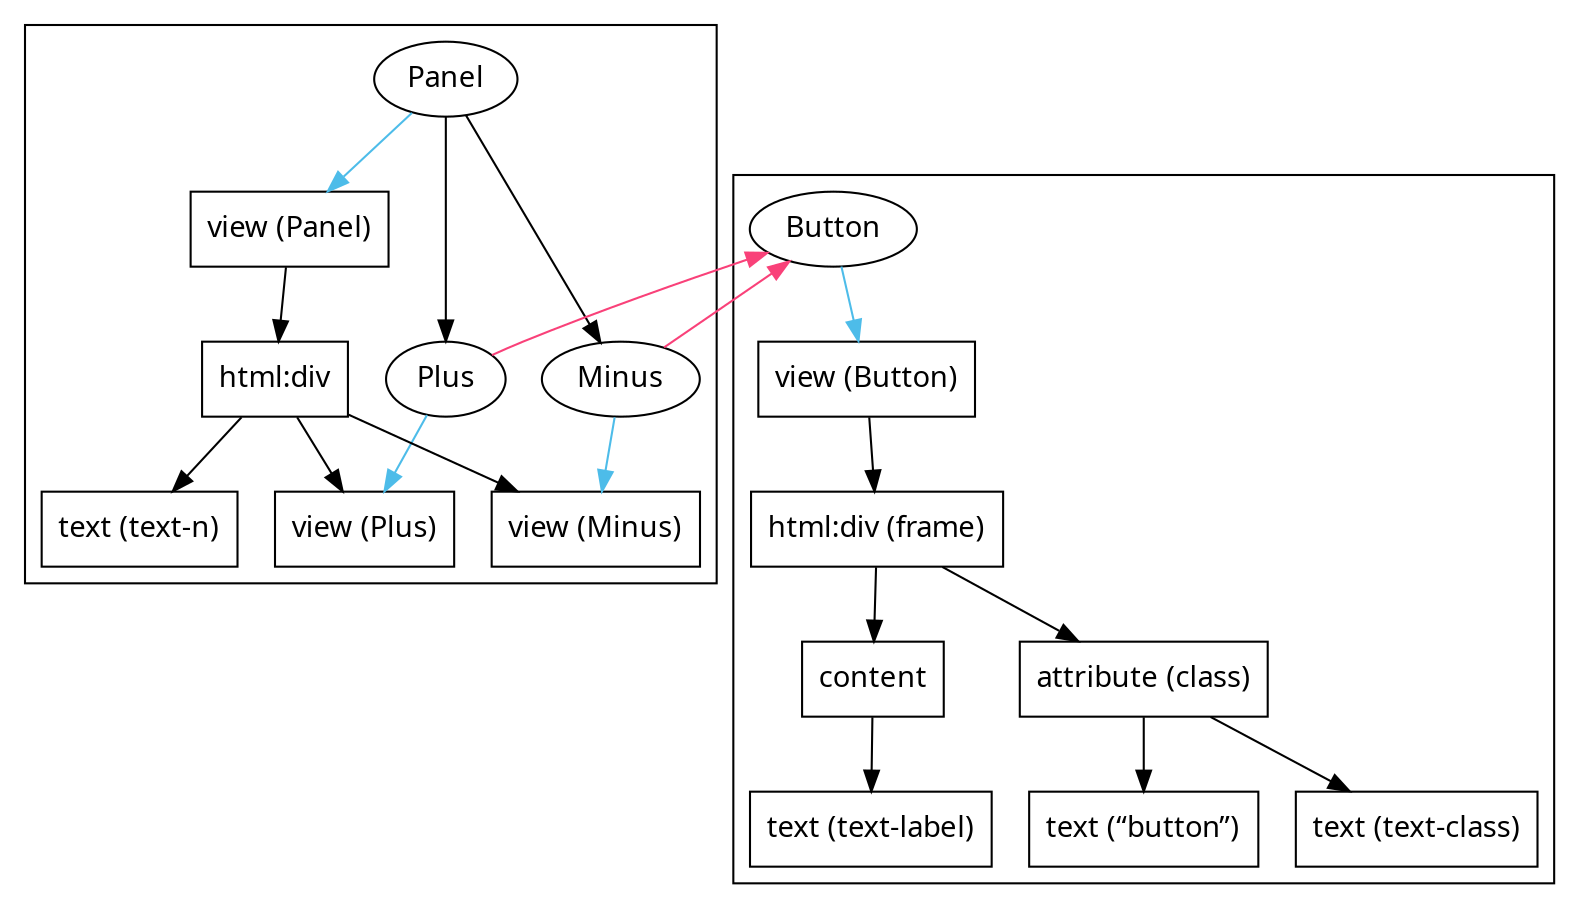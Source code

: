 digraph panel {
  node [fontname="Avenir Next"];
  edge [fontname="Avenir Next"];

  subgraph cluster_panel {
    Panel [ordering=out]
    Panel -> vpanel [color="#4dbce9"]
    Panel -> Plus
    Panel -> Minus

    subgraph { rank=same; Plus; Minus }

    div1 [label="html:div", shape=box]
    vpanel [label="view (Panel)", shape=box]
    vminus [label="view (Minus)", shape=box]
    vplus [label="view (Plus)", shape=box]

    textn [label="text (text-n)", shape=box]
    vpanel -> div1
    div1 -> textn
    div1 -> vminus
    div1 -> vplus

    Plus -> vplus [color="#4dbce9"]
    Minus -> vminus [color="#4dbce9"]
  }

  subgraph cluster_button {

    Button -> vbutton [color="#4dbce9"]
    vbutton [label="view (Button)", shape=box]
    frame [label="html:div (frame)", shape=box]
    content [shape=box]
    textlabel [label="text (text-label)", shape=box]
    vbutton -> frame
    frame -> content
    frame -> attr
    content -> textlabel

    attr [label="attribute (class)", shape=box]
    text_button [label="text (“button”)", shape=box]
    text_class [label="text (text-class)", shape=box]
    attr -> text_button
    attr -> text_class

    Button -> Minus [color="#f94179", dir=back]
    Button -> Plus  [color="#f94179", dir=back]
  }

}
